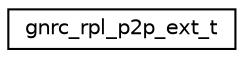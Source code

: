 digraph "Graphical Class Hierarchy"
{
 // LATEX_PDF_SIZE
  edge [fontname="Helvetica",fontsize="10",labelfontname="Helvetica",labelfontsize="10"];
  node [fontname="Helvetica",fontsize="10",shape=record];
  rankdir="LR";
  Node0 [label="gnrc_rpl_p2p_ext_t",height=0.2,width=0.4,color="black", fillcolor="white", style="filled",URL="$structgnrc__rpl__p2p__ext__t.html",tooltip="Extended DODAG information for P2P-RPL."];
}
